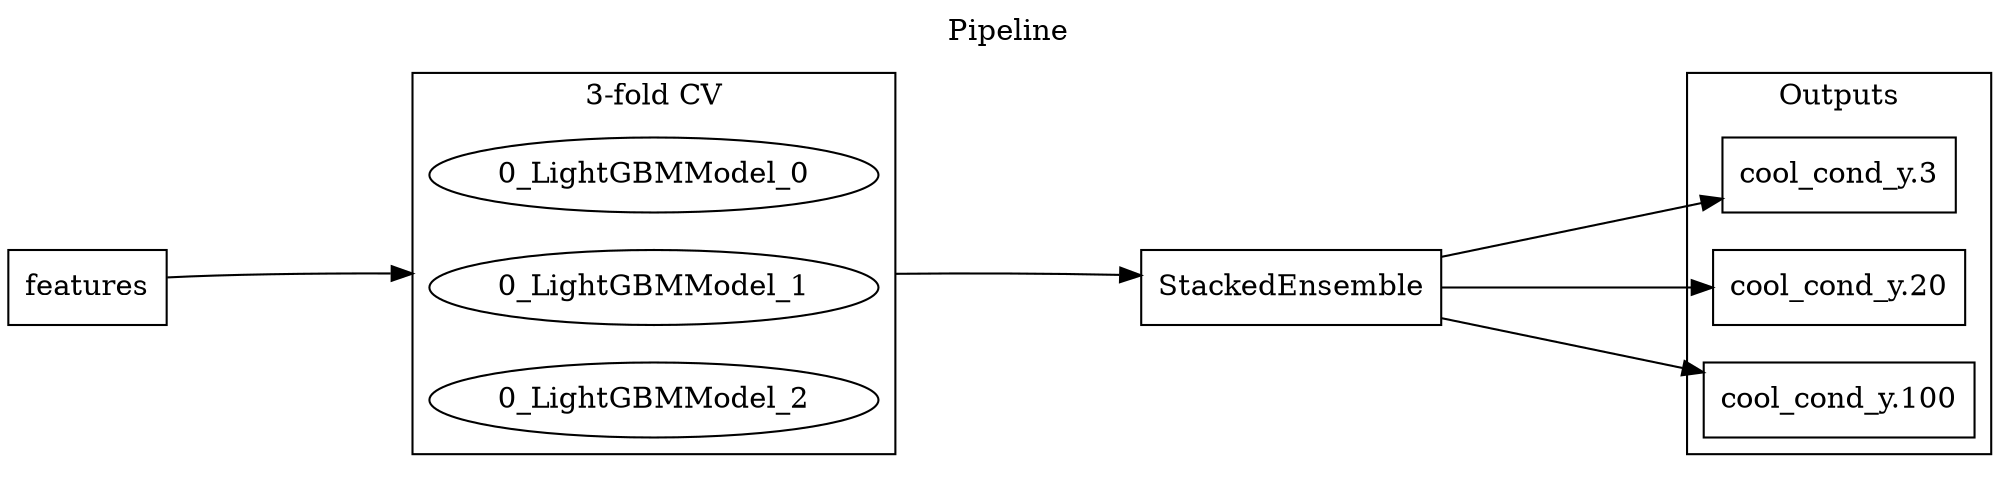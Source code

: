 digraph {
  graph[ranksep="1.75"]
  compound=true;
  rankdir="LR";
  labelloc="t";
  label="Pipeline";
  node_0 [shape=box, label="features"];
  node_4 [shape=box, label="StackedEnsemble"];
  subgraph cluster_cv_0 {
    label="3-fold CV";
    node_5 [shape=ellipse, label="0_LightGBMModel_0"];
    node_6 [shape=ellipse, label="0_LightGBMModel_1"];
    node_7 [shape=ellipse, label="0_LightGBMModel_2"];
  }
  node_0 -> node_5[style=invis];
  node_5 -> node_4[style=invis];
  node_0 -> node_6[style=invis];
  node_6 -> node_4[style=invis];
  node_0 -> node_7[style=invis];
  node_7 -> node_4[style=invis];
  node_0 -> node_6[lhead="cluster_cv_0"];
  node_6 -> node_4[ltail="cluster_cv_0"] ;
  subgraph cluster_output {
    label="Outputs";
    node_1 [shape=box, label="cool_cond_y.3"];
    node_2 [shape=box, label="cool_cond_y.20"];
    node_3 [shape=box, label="cool_cond_y.100"];
  }
  node_4 -> node_1;
  node_4 -> node_2;
  node_4 -> node_3;
}

